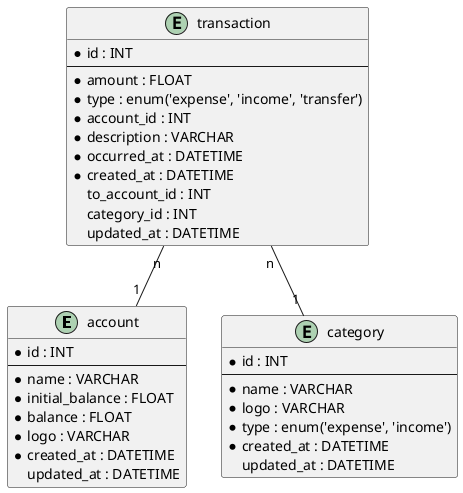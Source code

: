 @startuml erd

entity account {
    * id : INT
    --
    * name : VARCHAR
    * initial_balance : FLOAT
    * balance : FLOAT
    * logo : VARCHAR
    * created_at : DATETIME
    updated_at : DATETIME
}

entity category {
    * id : INT
    --
    * name : VARCHAR
    * logo : VARCHAR
    * type : enum('expense', 'income')
    * created_at : DATETIME
    updated_at : DATETIME
}


entity transaction {
    * id : INT
    --
    * amount : FLOAT
    * type : enum('expense', 'income', 'transfer')
    * account_id : INT
    * description : VARCHAR
    * occurred_at : DATETIME
    * created_at : DATETIME
    to_account_id : INT
    category_id : INT
    updated_at : DATETIME
}

transaction "n" -- "1" account
transaction "n" -- "1" category

@enduml